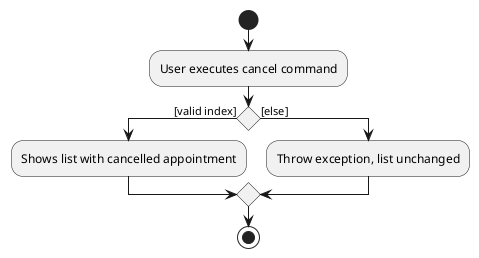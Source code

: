 @startuml
start
:User executes cancel command;

if () then ([valid index])
    :Shows list with cancelled appointment;
else ([else])
    :Throw exception, list unchanged;

endif
stop
@enduml
